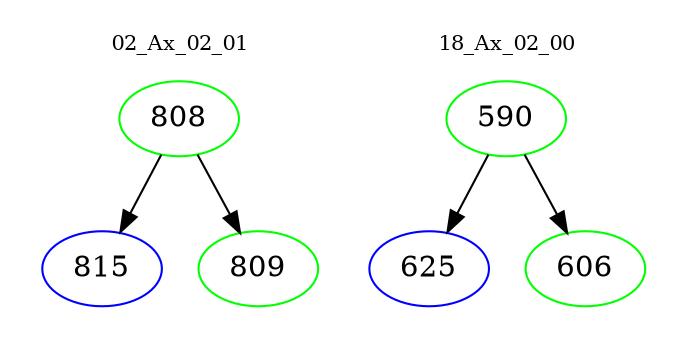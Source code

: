 digraph{
subgraph cluster_0 {
color = white
label = "02_Ax_02_01";
fontsize=10;
T0_808 [label="808", color="green"]
T0_808 -> T0_815 [color="black"]
T0_815 [label="815", color="blue"]
T0_808 -> T0_809 [color="black"]
T0_809 [label="809", color="green"]
}
subgraph cluster_1 {
color = white
label = "18_Ax_02_00";
fontsize=10;
T1_590 [label="590", color="green"]
T1_590 -> T1_625 [color="black"]
T1_625 [label="625", color="blue"]
T1_590 -> T1_606 [color="black"]
T1_606 [label="606", color="green"]
}
}
